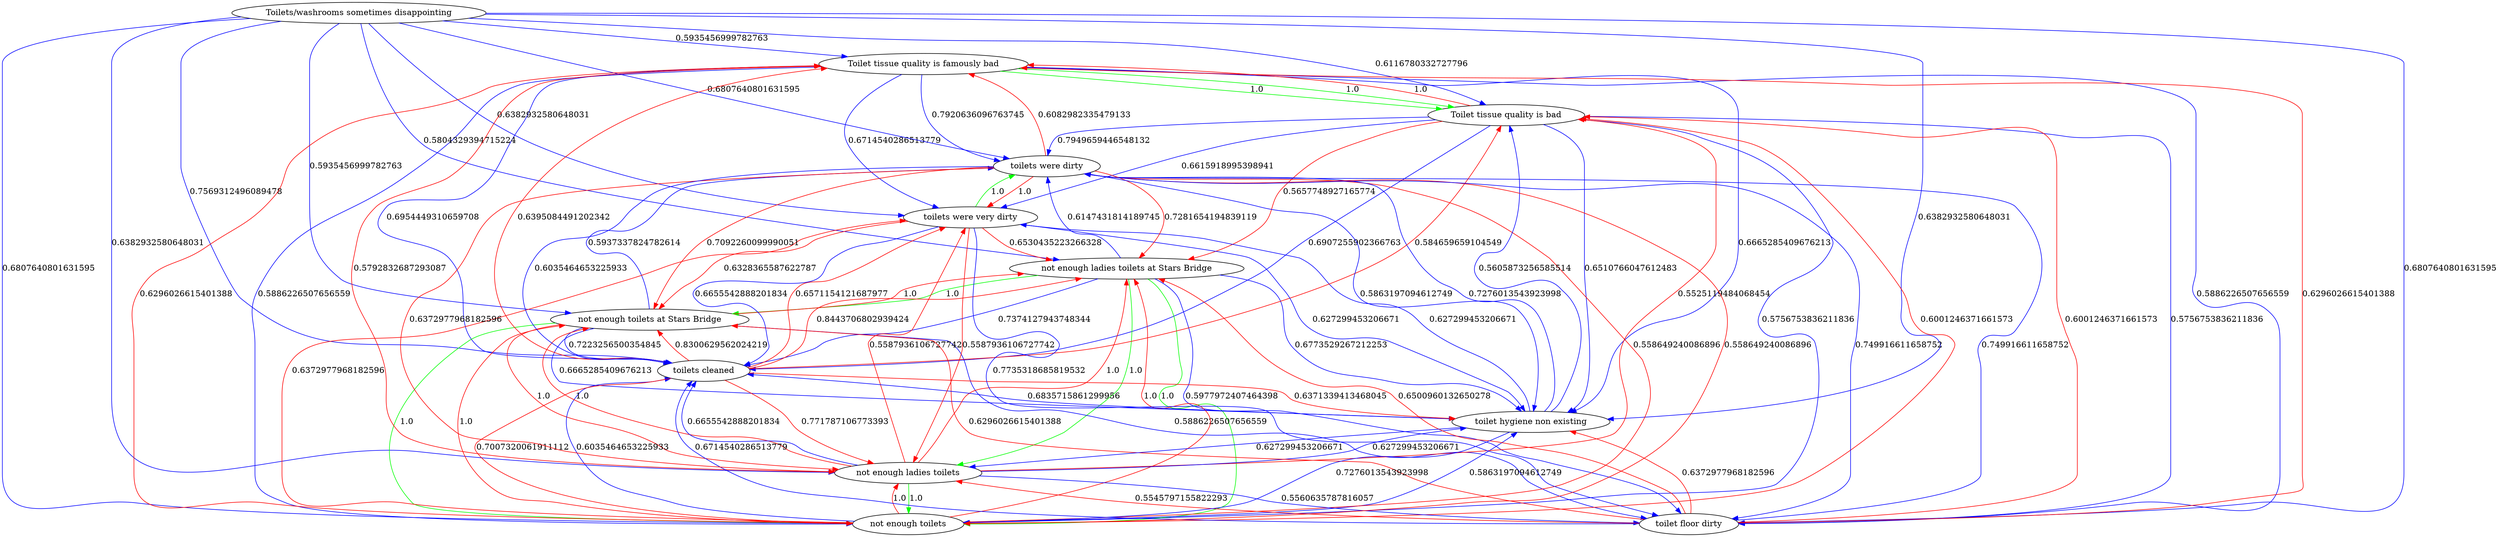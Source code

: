 digraph rawGraph {
"Toilet tissue quality is famously bad";"Toilet tissue quality is bad";"Toilets/washrooms sometimes disappointing";"not enough ladies toilets at Stars Bridge";"not enough toilets at Stars Bridge";"not enough toilets";"not enough ladies toilets";"toilet floor dirty";"toilet hygiene non existing";"toilets cleaned";"toilets were very dirty";"toilets were dirty";"Toilet tissue quality is famously bad" -> "Toilet tissue quality is bad" [label=1.0] [color=green]
"Toilet tissue quality is famously bad" -> "Toilet tissue quality is bad" [label=1.0] [color=green]
"Toilet tissue quality is bad" -> "Toilet tissue quality is famously bad" [label=1.0] [color=red]
"Toilets/washrooms sometimes disappointing" -> "Toilet tissue quality is famously bad" [label=0.5935456999782763] [color=blue]
"Toilets/washrooms sometimes disappointing" -> "Toilet tissue quality is bad" [label=0.6116780332727796] [color=blue]
"not enough ladies toilets at Stars Bridge" -> "not enough toilets at Stars Bridge" [label=1.0] [color=green]
"not enough toilets at Stars Bridge" -> "not enough toilets" [label=1.0] [color=green]
"not enough ladies toilets at Stars Bridge" -> "not enough ladies toilets" [label=1.0] [color=green]
"not enough ladies toilets" -> "not enough toilets" [label=1.0] [color=green]
"not enough ladies toilets at Stars Bridge" -> "not enough toilets" [label=1.0] [color=green]
"not enough toilets at Stars Bridge" -> "not enough ladies toilets at Stars Bridge" [label=1.0] [color=red]
"not enough toilets at Stars Bridge" -> "not enough ladies toilets" [label=1.0] [color=red]
"not enough toilets" -> "not enough ladies toilets at Stars Bridge" [label=1.0] [color=red]
"not enough toilets" -> "not enough toilets at Stars Bridge" [label=1.0] [color=red]
"not enough toilets" -> "not enough ladies toilets" [label=1.0] [color=red]
"not enough ladies toilets" -> "not enough ladies toilets at Stars Bridge" [label=1.0] [color=red]
"not enough ladies toilets" -> "not enough toilets at Stars Bridge" [label=1.0] [color=red]
"Toilet tissue quality is famously bad" -> "not enough toilets" [label=0.5886226507656559] [color=blue]
"Toilet tissue quality is bad" -> "not enough ladies toilets at Stars Bridge" [label=0.5657748927165774] [color=red]
"Toilet tissue quality is bad" -> "not enough toilets" [label=0.5756753836211836] [color=blue]
"Toilets/washrooms sometimes disappointing" -> "not enough ladies toilets at Stars Bridge" [label=0.5804329394715224] [color=blue]
"Toilets/washrooms sometimes disappointing" -> "not enough toilets at Stars Bridge" [label=0.5935456999782763] [color=blue]
"Toilets/washrooms sometimes disappointing" -> "not enough toilets" [label=0.6807640801631595] [color=blue]
"Toilets/washrooms sometimes disappointing" -> "not enough ladies toilets" [label=0.6382932580648031] [color=blue]
"not enough toilets" -> "Toilet tissue quality is famously bad" [label=0.6296026615401388] [color=red]
"not enough toilets" -> "Toilet tissue quality is bad" [label=0.6001246371661573] [color=red]
"not enough ladies toilets" -> "Toilet tissue quality is famously bad" [label=0.5792832687293087] [color=red]
"not enough ladies toilets" -> "Toilet tissue quality is bad" [label=0.5525119484068454] [color=red]
"Toilet tissue quality is famously bad" -> "toilet floor dirty" [label=0.5886226507656559] [color=blue]
"Toilet tissue quality is bad" -> "toilet floor dirty" [label=0.5756753836211836] [color=blue]
"Toilets/washrooms sometimes disappointing" -> "toilet floor dirty" [label=0.6807640801631595] [color=blue]
"not enough ladies toilets at Stars Bridge" -> "toilet floor dirty" [label=0.5977972407464398] [color=blue]
"not enough toilets at Stars Bridge" -> "toilet floor dirty" [label=0.5886226507656559] [color=blue]
"not enough ladies toilets" -> "toilet floor dirty" [label=0.5560635787816057] [color=blue]
"toilet floor dirty" -> "Toilet tissue quality is famously bad" [label=0.6296026615401388] [color=red]
"toilet floor dirty" -> "Toilet tissue quality is bad" [label=0.6001246371661573] [color=red]
"toilet floor dirty" -> "not enough ladies toilets at Stars Bridge" [label=0.6500960132650278] [color=red]
"toilet floor dirty" -> "not enough toilets at Stars Bridge" [label=0.6296026615401388] [color=red]
"toilet floor dirty" -> "not enough ladies toilets" [label=0.5545797155822293] [color=red]
"Toilet tissue quality is famously bad" -> "toilet hygiene non existing" [label=0.6665285409676213] [color=blue]
"Toilet tissue quality is bad" -> "toilet hygiene non existing" [label=0.6510766047612483] [color=blue]
"Toilets/washrooms sometimes disappointing" -> "toilet hygiene non existing" [label=0.6382932580648031] [color=blue]
"not enough ladies toilets at Stars Bridge" -> "toilet hygiene non existing" [label=0.6773529267212253] [color=blue]
"not enough toilets at Stars Bridge" -> "toilet hygiene non existing" [label=0.6665285409676213] [color=blue]
"not enough toilets" -> "toilet hygiene non existing" [label=0.5863197094612749] [color=blue]
"not enough ladies toilets" -> "toilet hygiene non existing" [label=0.627299453206671] [color=blue]
"toilet floor dirty" -> "toilet hygiene non existing" [label=0.6372977968182596] [color=red]
"toilet hygiene non existing" -> "Toilet tissue quality is bad" [label=0.5605873256585514] [color=blue]
"toilet hygiene non existing" -> "not enough toilets" [label=0.7276013543923998] [color=blue]
"toilet hygiene non existing" -> "not enough ladies toilets" [label=0.627299453206671] [color=blue]
"Toilet tissue quality is famously bad" -> "toilets cleaned" [label=0.6954449310659708] [color=blue]
"Toilet tissue quality is bad" -> "toilets cleaned" [label=0.6907255902366763] [color=blue]
"Toilets/washrooms sometimes disappointing" -> "toilets cleaned" [label=0.7569312496089478] [color=blue]
"not enough ladies toilets at Stars Bridge" -> "toilets cleaned" [label=0.7374127943748344] [color=blue]
"not enough toilets at Stars Bridge" -> "toilets cleaned" [label=0.7223256500354845] [color=blue]
"not enough toilets" -> "toilets cleaned" [label=0.6035464653225933] [color=blue]
"not enough ladies toilets" -> "toilets cleaned" [label=0.6655542888201834] [color=blue]
"toilet floor dirty" -> "toilets cleaned" [label=0.6714540286513779] [color=blue]
"toilet hygiene non existing" -> "toilets cleaned" [label=0.6835715861299956] [color=blue]
"toilets cleaned" -> "Toilet tissue quality is famously bad" [label=0.6395084491202342] [color=red]
"toilets cleaned" -> "Toilet tissue quality is bad" [label=0.584659659104549] [color=red]
"toilets cleaned" -> "not enough ladies toilets at Stars Bridge" [label=0.8443706802939424] [color=red]
"toilets cleaned" -> "not enough toilets at Stars Bridge" [label=0.8300629562024219] [color=red]
"toilets cleaned" -> "not enough toilets" [label=0.7007320061911112] [color=red]
"toilets cleaned" -> "not enough ladies toilets" [label=0.771787106773393] [color=red]
"toilets cleaned" -> "toilet hygiene non existing" [label=0.6371339413468045] [color=red]
"toilets were very dirty" -> "toilets were dirty" [label=1.0] [color=green]
"toilets were dirty" -> "toilets were very dirty" [label=1.0] [color=red]
"Toilet tissue quality is famously bad" -> "toilets were very dirty" [label=0.6714540286513779] [color=blue]
"Toilet tissue quality is famously bad" -> "toilets were dirty" [label=0.7920636096763745] [color=blue]
"Toilet tissue quality is bad" -> "toilets were very dirty" [label=0.6615918995398941] [color=blue]
"Toilet tissue quality is bad" -> "toilets were dirty" [label=0.7949659446548132] [color=blue]
"Toilets/washrooms sometimes disappointing" -> "toilets were very dirty" [label=0.6382932580648031] [color=blue]
"Toilets/washrooms sometimes disappointing" -> "toilets were dirty" [label=0.6807640801631595] [color=blue]
"not enough ladies toilets at Stars Bridge" -> "toilets were dirty" [label=0.6147431814189745] [color=blue]
"not enough toilets at Stars Bridge" -> "toilets were dirty" [label=0.5937337824782614] [color=blue]
"not enough toilets" -> "toilets were very dirty" [label=0.6372977968182596] [color=red]
"not enough toilets" -> "toilets were dirty" [label=0.558649240086896] [color=red]
"not enough ladies toilets" -> "toilets were very dirty" [label=0.5587936106727742] [color=red]
"toilet floor dirty" -> "toilets were dirty" [label=0.749916611658752] [color=blue]
"toilet hygiene non existing" -> "toilets were very dirty" [label=0.627299453206671] [color=blue]
"toilet hygiene non existing" -> "toilets were dirty" [label=0.7276013543923998] [color=blue]
"toilets cleaned" -> "toilets were very dirty" [label=0.6571154121687977] [color=red]
"toilets were very dirty" -> "not enough ladies toilets at Stars Bridge" [label=0.6530435223266328] [color=red]
"toilets were very dirty" -> "not enough toilets at Stars Bridge" [label=0.6328365587622787] [color=red]
"toilets were very dirty" -> "not enough ladies toilets" [label=0.5587936106727742] [color=red]
"toilets were very dirty" -> "toilet floor dirty" [label=0.7735318685819532] [color=blue]
"toilets were very dirty" -> "toilet hygiene non existing" [label=0.627299453206671] [color=blue]
"toilets were very dirty" -> "toilets cleaned" [label=0.6655542888201834] [color=blue]
"toilets were dirty" -> "Toilet tissue quality is famously bad" [label=0.6082982335479133] [color=red]
"toilets were dirty" -> "not enough ladies toilets at Stars Bridge" [label=0.7281654194839119] [color=red]
"toilets were dirty" -> "not enough toilets at Stars Bridge" [label=0.7092260099990051] [color=red]
"toilets were dirty" -> "not enough toilets" [label=0.558649240086896] [color=red]
"toilets were dirty" -> "not enough ladies toilets" [label=0.6372977968182596] [color=red]
"toilets were dirty" -> "toilet floor dirty" [label=0.749916611658752] [color=blue]
"toilets were dirty" -> "toilet hygiene non existing" [label=0.5863197094612749] [color=blue]
"toilets were dirty" -> "toilets cleaned" [label=0.6035464653225933] [color=blue]
}
